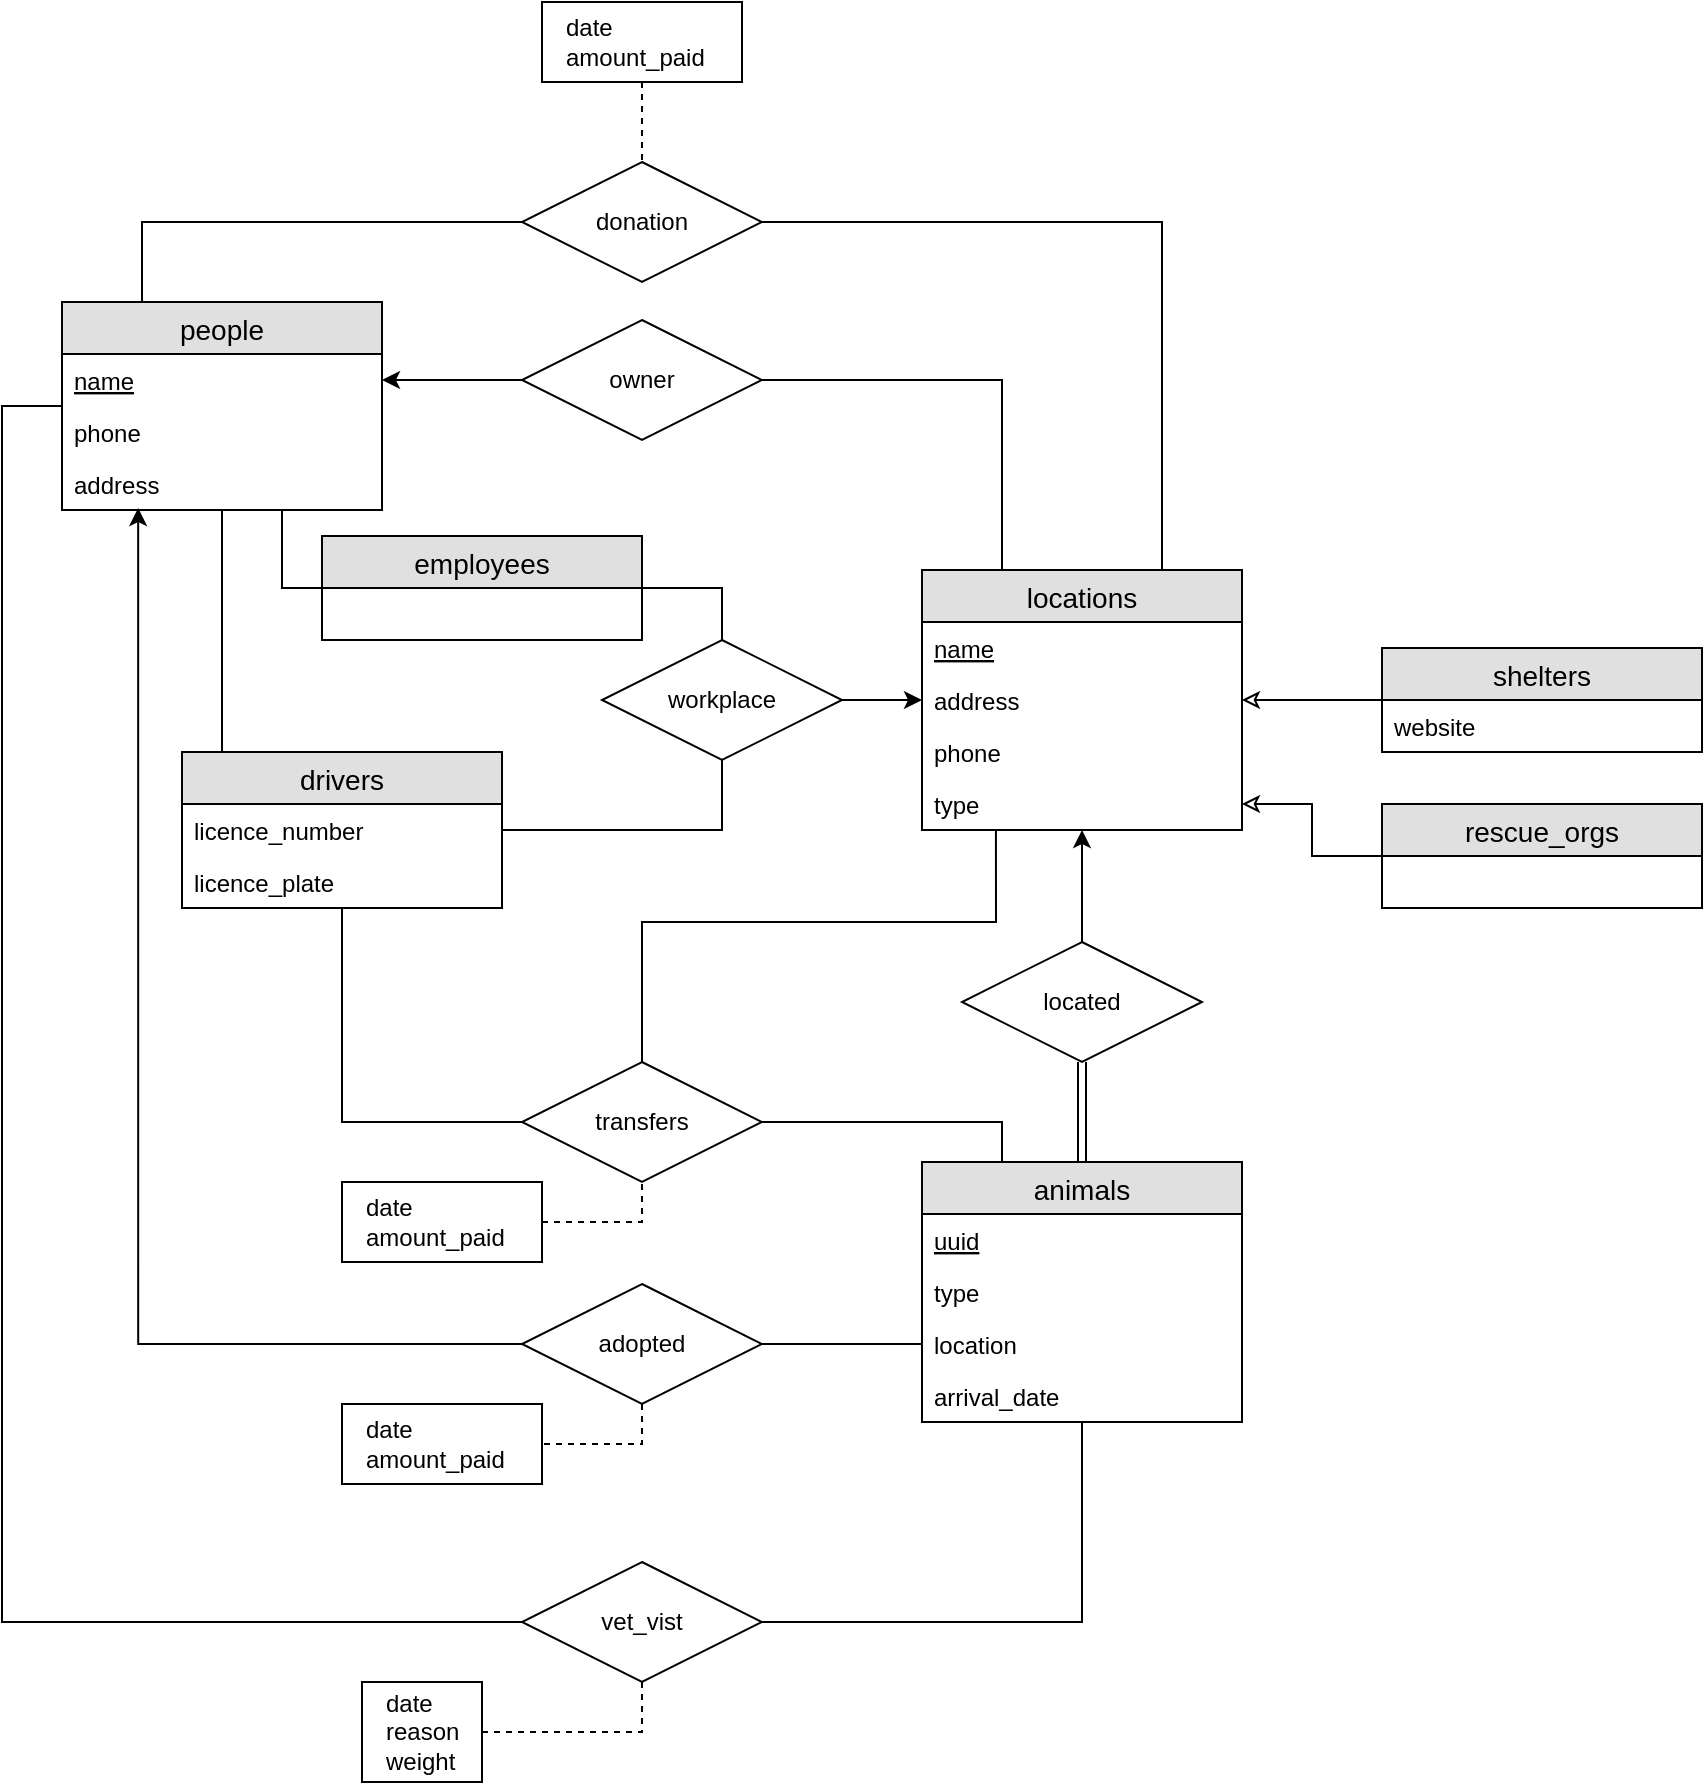 <mxfile version="12.6.1" type="device"><diagram id="OAFx3sbAE7Ak4snolgoj" name="Page-1"><mxGraphModel dx="1186" dy="1826" grid="1" gridSize="10" guides="1" tooltips="1" connect="1" arrows="1" fold="1" page="1" pageScale="1" pageWidth="850" pageHeight="1100" math="0" shadow="0"><root><mxCell id="0"/><mxCell id="1" parent="0"/><mxCell id="qC4_sc9SNqL8syXI_5Cw-118" style="edgeStyle=orthogonalEdgeStyle;rounded=0;orthogonalLoop=1;jettySize=auto;html=1;entryX=0;entryY=0.5;entryDx=0;entryDy=0;startArrow=none;startFill=0;endArrow=none;endFill=0;" edge="1" parent="1" source="qC4_sc9SNqL8syXI_5Cw-1" target="qC4_sc9SNqL8syXI_5Cw-115"><mxGeometry relative="1" as="geometry"><Array as="points"><mxPoint x="20" y="-38"/><mxPoint x="20" y="570"/></Array></mxGeometry></mxCell><mxCell id="qC4_sc9SNqL8syXI_5Cw-1" value="people" style="swimlane;fontStyle=0;childLayout=stackLayout;horizontal=1;startSize=26;fillColor=#e0e0e0;horizontalStack=0;resizeParent=1;resizeParentMax=0;resizeLast=0;collapsible=1;marginBottom=0;swimlaneFillColor=#ffffff;align=center;fontSize=14;" vertex="1" parent="1"><mxGeometry x="50" y="-90" width="160" height="104" as="geometry"/></mxCell><mxCell id="qC4_sc9SNqL8syXI_5Cw-2" value="name" style="text;strokeColor=none;fillColor=none;spacingLeft=4;spacingRight=4;overflow=hidden;rotatable=0;points=[[0,0.5],[1,0.5]];portConstraint=eastwest;fontSize=12;fontStyle=4" vertex="1" parent="qC4_sc9SNqL8syXI_5Cw-1"><mxGeometry y="26" width="160" height="26" as="geometry"/></mxCell><mxCell id="qC4_sc9SNqL8syXI_5Cw-3" value="phone" style="text;strokeColor=none;fillColor=none;spacingLeft=4;spacingRight=4;overflow=hidden;rotatable=0;points=[[0,0.5],[1,0.5]];portConstraint=eastwest;fontSize=12;" vertex="1" parent="qC4_sc9SNqL8syXI_5Cw-1"><mxGeometry y="52" width="160" height="26" as="geometry"/></mxCell><mxCell id="qC4_sc9SNqL8syXI_5Cw-4" value="address" style="text;strokeColor=none;fillColor=none;spacingLeft=4;spacingRight=4;overflow=hidden;rotatable=0;points=[[0,0.5],[1,0.5]];portConstraint=eastwest;fontSize=12;" vertex="1" parent="qC4_sc9SNqL8syXI_5Cw-1"><mxGeometry y="78" width="160" height="26" as="geometry"/></mxCell><mxCell id="qC4_sc9SNqL8syXI_5Cw-70" style="edgeStyle=orthogonalEdgeStyle;rounded=0;orthogonalLoop=1;jettySize=auto;html=1;entryX=0.5;entryY=1;entryDx=0;entryDy=0;startArrow=none;startFill=0;endArrow=none;endFill=0;" edge="1" parent="1" source="qC4_sc9SNqL8syXI_5Cw-5" target="qC4_sc9SNqL8syXI_5Cw-51"><mxGeometry relative="1" as="geometry"/></mxCell><mxCell id="qC4_sc9SNqL8syXI_5Cw-97" style="edgeStyle=orthogonalEdgeStyle;rounded=0;orthogonalLoop=1;jettySize=auto;html=1;startArrow=none;startFill=0;endArrow=none;endFill=0;" edge="1" parent="1" source="qC4_sc9SNqL8syXI_5Cw-5" target="qC4_sc9SNqL8syXI_5Cw-1"><mxGeometry relative="1" as="geometry"><Array as="points"><mxPoint x="130" y="100"/><mxPoint x="130" y="100"/></Array></mxGeometry></mxCell><mxCell id="qC4_sc9SNqL8syXI_5Cw-5" value="drivers" style="swimlane;fontStyle=0;childLayout=stackLayout;horizontal=1;startSize=26;fillColor=#e0e0e0;horizontalStack=0;resizeParent=1;resizeParentMax=0;resizeLast=0;collapsible=1;marginBottom=0;swimlaneFillColor=#ffffff;align=center;fontSize=14;" vertex="1" parent="1"><mxGeometry x="110" y="135" width="160" height="78" as="geometry"/></mxCell><mxCell id="qC4_sc9SNqL8syXI_5Cw-7" value="licence_number" style="text;strokeColor=none;fillColor=none;spacingLeft=4;spacingRight=4;overflow=hidden;rotatable=0;points=[[0,0.5],[1,0.5]];portConstraint=eastwest;fontSize=12;" vertex="1" parent="qC4_sc9SNqL8syXI_5Cw-5"><mxGeometry y="26" width="160" height="26" as="geometry"/></mxCell><mxCell id="qC4_sc9SNqL8syXI_5Cw-8" value="licence_plate" style="text;strokeColor=none;fillColor=none;spacingLeft=4;spacingRight=4;overflow=hidden;rotatable=0;points=[[0,0.5],[1,0.5]];portConstraint=eastwest;fontSize=12;" vertex="1" parent="qC4_sc9SNqL8syXI_5Cw-5"><mxGeometry y="52" width="160" height="26" as="geometry"/></mxCell><mxCell id="qC4_sc9SNqL8syXI_5Cw-9" value="locations" style="swimlane;fontStyle=0;childLayout=stackLayout;horizontal=1;startSize=26;fillColor=#e0e0e0;horizontalStack=0;resizeParent=1;resizeParentMax=0;resizeLast=0;collapsible=1;marginBottom=0;swimlaneFillColor=#ffffff;align=center;fontSize=14;" vertex="1" parent="1"><mxGeometry x="480" y="44" width="160" height="130" as="geometry"/></mxCell><mxCell id="qC4_sc9SNqL8syXI_5Cw-10" value="name" style="text;strokeColor=none;fillColor=none;spacingLeft=4;spacingRight=4;overflow=hidden;rotatable=0;points=[[0,0.5],[1,0.5]];portConstraint=eastwest;fontSize=12;fontStyle=4" vertex="1" parent="qC4_sc9SNqL8syXI_5Cw-9"><mxGeometry y="26" width="160" height="26" as="geometry"/></mxCell><mxCell id="qC4_sc9SNqL8syXI_5Cw-11" value="address" style="text;strokeColor=none;fillColor=none;spacingLeft=4;spacingRight=4;overflow=hidden;rotatable=0;points=[[0,0.5],[1,0.5]];portConstraint=eastwest;fontSize=12;" vertex="1" parent="qC4_sc9SNqL8syXI_5Cw-9"><mxGeometry y="52" width="160" height="26" as="geometry"/></mxCell><mxCell id="qC4_sc9SNqL8syXI_5Cw-12" value="phone" style="text;strokeColor=none;fillColor=none;spacingLeft=4;spacingRight=4;overflow=hidden;rotatable=0;points=[[0,0.5],[1,0.5]];portConstraint=eastwest;fontSize=12;" vertex="1" parent="qC4_sc9SNqL8syXI_5Cw-9"><mxGeometry y="78" width="160" height="26" as="geometry"/></mxCell><mxCell id="qC4_sc9SNqL8syXI_5Cw-18" value="type" style="text;strokeColor=none;fillColor=none;spacingLeft=4;spacingRight=4;overflow=hidden;rotatable=0;points=[[0,0.5],[1,0.5]];portConstraint=eastwest;fontSize=12;" vertex="1" parent="qC4_sc9SNqL8syXI_5Cw-9"><mxGeometry y="104" width="160" height="26" as="geometry"/></mxCell><mxCell id="qC4_sc9SNqL8syXI_5Cw-40" style="edgeStyle=orthogonalEdgeStyle;rounded=0;orthogonalLoop=1;jettySize=auto;html=1;endArrow=classic;endFill=0;" edge="1" parent="1" source="qC4_sc9SNqL8syXI_5Cw-13" target="qC4_sc9SNqL8syXI_5Cw-9"><mxGeometry relative="1" as="geometry"/></mxCell><mxCell id="qC4_sc9SNqL8syXI_5Cw-13" value="shelters" style="swimlane;fontStyle=0;childLayout=stackLayout;horizontal=1;startSize=26;fillColor=#e0e0e0;horizontalStack=0;resizeParent=1;resizeParentMax=0;resizeLast=0;collapsible=1;marginBottom=0;swimlaneFillColor=#ffffff;align=center;fontSize=14;" vertex="1" parent="1"><mxGeometry x="710" y="83" width="160" height="52" as="geometry"/></mxCell><mxCell id="qC4_sc9SNqL8syXI_5Cw-15" value="website" style="text;strokeColor=none;fillColor=none;spacingLeft=4;spacingRight=4;overflow=hidden;rotatable=0;points=[[0,0.5],[1,0.5]];portConstraint=eastwest;fontSize=12;" vertex="1" parent="qC4_sc9SNqL8syXI_5Cw-13"><mxGeometry y="26" width="160" height="26" as="geometry"/></mxCell><mxCell id="qC4_sc9SNqL8syXI_5Cw-72" style="edgeStyle=orthogonalEdgeStyle;rounded=0;orthogonalLoop=1;jettySize=auto;html=1;entryX=1;entryY=0.5;entryDx=0;entryDy=0;startArrow=none;startFill=0;endArrow=classic;endFill=0;" edge="1" parent="1" source="qC4_sc9SNqL8syXI_5Cw-19" target="qC4_sc9SNqL8syXI_5Cw-18"><mxGeometry relative="1" as="geometry"/></mxCell><mxCell id="qC4_sc9SNqL8syXI_5Cw-19" value="rescue_orgs" style="swimlane;fontStyle=0;childLayout=stackLayout;horizontal=1;startSize=26;fillColor=#e0e0e0;horizontalStack=0;resizeParent=1;resizeParentMax=0;resizeLast=0;collapsible=1;marginBottom=0;swimlaneFillColor=#ffffff;align=center;fontSize=14;" vertex="1" parent="1"><mxGeometry x="710" y="161" width="160" height="52" as="geometry"/></mxCell><mxCell id="qC4_sc9SNqL8syXI_5Cw-23" value="animals" style="swimlane;fontStyle=0;childLayout=stackLayout;horizontal=1;startSize=26;fillColor=#e0e0e0;horizontalStack=0;resizeParent=1;resizeParentMax=0;resizeLast=0;collapsible=1;marginBottom=0;swimlaneFillColor=#ffffff;align=center;fontSize=14;" vertex="1" parent="1"><mxGeometry x="480" y="340" width="160" height="130" as="geometry"/></mxCell><mxCell id="qC4_sc9SNqL8syXI_5Cw-24" value="uuid" style="text;strokeColor=none;fillColor=none;spacingLeft=4;spacingRight=4;overflow=hidden;rotatable=0;points=[[0,0.5],[1,0.5]];portConstraint=eastwest;fontSize=12;fontStyle=4" vertex="1" parent="qC4_sc9SNqL8syXI_5Cw-23"><mxGeometry y="26" width="160" height="26" as="geometry"/></mxCell><mxCell id="qC4_sc9SNqL8syXI_5Cw-25" value="type" style="text;strokeColor=none;fillColor=none;spacingLeft=4;spacingRight=4;overflow=hidden;rotatable=0;points=[[0,0.5],[1,0.5]];portConstraint=eastwest;fontSize=12;" vertex="1" parent="qC4_sc9SNqL8syXI_5Cw-23"><mxGeometry y="52" width="160" height="26" as="geometry"/></mxCell><mxCell id="qC4_sc9SNqL8syXI_5Cw-26" value="location" style="text;strokeColor=none;fillColor=none;spacingLeft=4;spacingRight=4;overflow=hidden;rotatable=0;points=[[0,0.5],[1,0.5]];portConstraint=eastwest;fontSize=12;" vertex="1" parent="qC4_sc9SNqL8syXI_5Cw-23"><mxGeometry y="78" width="160" height="26" as="geometry"/></mxCell><mxCell id="qC4_sc9SNqL8syXI_5Cw-36" value="arrival_date" style="text;strokeColor=none;fillColor=none;spacingLeft=4;spacingRight=4;overflow=hidden;rotatable=0;points=[[0,0.5],[1,0.5]];portConstraint=eastwest;fontSize=12;" vertex="1" parent="qC4_sc9SNqL8syXI_5Cw-23"><mxGeometry y="104" width="160" height="26" as="geometry"/></mxCell><mxCell id="qC4_sc9SNqL8syXI_5Cw-106" style="edgeStyle=orthogonalEdgeStyle;rounded=0;orthogonalLoop=1;jettySize=auto;html=1;entryX=0.5;entryY=0;entryDx=0;entryDy=0;startArrow=none;startFill=0;endArrow=none;endFill=0;exitX=1;exitY=0.5;exitDx=0;exitDy=0;" edge="1" parent="1" source="qC4_sc9SNqL8syXI_5Cw-27" target="qC4_sc9SNqL8syXI_5Cw-51"><mxGeometry relative="1" as="geometry"/></mxCell><mxCell id="qC4_sc9SNqL8syXI_5Cw-107" style="edgeStyle=orthogonalEdgeStyle;rounded=0;orthogonalLoop=1;jettySize=auto;html=1;startArrow=none;startFill=0;endArrow=none;endFill=0;" edge="1" parent="1" source="qC4_sc9SNqL8syXI_5Cw-27" target="qC4_sc9SNqL8syXI_5Cw-4"><mxGeometry relative="1" as="geometry"><mxPoint x="160" y="10" as="targetPoint"/><Array as="points"><mxPoint x="160" y="53"/></Array></mxGeometry></mxCell><mxCell id="qC4_sc9SNqL8syXI_5Cw-27" value="employees" style="swimlane;fontStyle=0;childLayout=stackLayout;horizontal=1;startSize=26;fillColor=#e0e0e0;horizontalStack=0;resizeParent=1;resizeParentMax=0;resizeLast=0;collapsible=1;marginBottom=0;swimlaneFillColor=#ffffff;align=center;fontSize=14;" vertex="1" parent="1"><mxGeometry x="180" y="27" width="160" height="52" as="geometry"><mxRectangle x="120" y="199" width="100" height="26" as="alternateBounds"/></mxGeometry></mxCell><mxCell id="qC4_sc9SNqL8syXI_5Cw-64" style="edgeStyle=orthogonalEdgeStyle;rounded=0;orthogonalLoop=1;jettySize=auto;html=1;entryX=1;entryY=0.5;entryDx=0;entryDy=0;startArrow=none;startFill=0;endArrow=classic;endFill=1;" edge="1" parent="1" source="qC4_sc9SNqL8syXI_5Cw-37" target="qC4_sc9SNqL8syXI_5Cw-2"><mxGeometry relative="1" as="geometry"/></mxCell><mxCell id="qC4_sc9SNqL8syXI_5Cw-66" style="edgeStyle=orthogonalEdgeStyle;rounded=0;orthogonalLoop=1;jettySize=auto;html=1;entryX=0.25;entryY=0;entryDx=0;entryDy=0;startArrow=none;startFill=0;endArrow=none;endFill=0;" edge="1" parent="1" source="qC4_sc9SNqL8syXI_5Cw-37" target="qC4_sc9SNqL8syXI_5Cw-9"><mxGeometry relative="1" as="geometry"/></mxCell><mxCell id="qC4_sc9SNqL8syXI_5Cw-37" value="owner" style="shape=rhombus;perimeter=rhombusPerimeter;whiteSpace=wrap;html=1;align=center;" vertex="1" parent="1"><mxGeometry x="280" y="-81" width="120" height="60" as="geometry"/></mxCell><mxCell id="qC4_sc9SNqL8syXI_5Cw-44" style="edgeStyle=orthogonalEdgeStyle;rounded=0;orthogonalLoop=1;jettySize=auto;html=1;endArrow=none;endFill=0;shape=link;" edge="1" parent="1" source="qC4_sc9SNqL8syXI_5Cw-42" target="qC4_sc9SNqL8syXI_5Cw-23"><mxGeometry relative="1" as="geometry"/></mxCell><mxCell id="qC4_sc9SNqL8syXI_5Cw-74" style="edgeStyle=orthogonalEdgeStyle;rounded=0;orthogonalLoop=1;jettySize=auto;html=1;startArrow=none;startFill=0;endArrow=classic;endFill=1;" edge="1" parent="1" source="qC4_sc9SNqL8syXI_5Cw-42" target="qC4_sc9SNqL8syXI_5Cw-9"><mxGeometry relative="1" as="geometry"/></mxCell><mxCell id="qC4_sc9SNqL8syXI_5Cw-42" value="located" style="shape=rhombus;perimeter=rhombusPerimeter;whiteSpace=wrap;html=1;align=center;strokeColor=#000000;" vertex="1" parent="1"><mxGeometry x="500" y="230" width="120" height="60" as="geometry"/></mxCell><mxCell id="qC4_sc9SNqL8syXI_5Cw-69" style="edgeStyle=orthogonalEdgeStyle;rounded=0;orthogonalLoop=1;jettySize=auto;html=1;startArrow=none;startFill=0;endArrow=classic;endFill=1;" edge="1" parent="1" source="qC4_sc9SNqL8syXI_5Cw-51" target="qC4_sc9SNqL8syXI_5Cw-9"><mxGeometry relative="1" as="geometry"/></mxCell><mxCell id="qC4_sc9SNqL8syXI_5Cw-51" value="workplace" style="shape=rhombus;perimeter=rhombusPerimeter;whiteSpace=wrap;html=1;align=center;strokeColor=#000000;" vertex="1" parent="1"><mxGeometry x="320" y="79" width="120" height="60" as="geometry"/></mxCell><mxCell id="qC4_sc9SNqL8syXI_5Cw-59" style="edgeStyle=orthogonalEdgeStyle;rounded=0;orthogonalLoop=1;jettySize=auto;html=1;entryX=0.75;entryY=0;entryDx=0;entryDy=0;startArrow=none;startFill=0;endArrow=none;endFill=0;" edge="1" parent="1" source="qC4_sc9SNqL8syXI_5Cw-57" target="qC4_sc9SNqL8syXI_5Cw-9"><mxGeometry relative="1" as="geometry"/></mxCell><mxCell id="qC4_sc9SNqL8syXI_5Cw-61" style="edgeStyle=orthogonalEdgeStyle;rounded=0;orthogonalLoop=1;jettySize=auto;html=1;entryX=0.25;entryY=0;entryDx=0;entryDy=0;startArrow=none;startFill=0;endArrow=none;endFill=0;" edge="1" parent="1" source="qC4_sc9SNqL8syXI_5Cw-57" target="qC4_sc9SNqL8syXI_5Cw-1"><mxGeometry relative="1" as="geometry"/></mxCell><mxCell id="qC4_sc9SNqL8syXI_5Cw-57" value="donation" style="shape=rhombus;perimeter=rhombusPerimeter;whiteSpace=wrap;html=1;align=center;strokeColor=#000000;" vertex="1" parent="1"><mxGeometry x="280" y="-160" width="120" height="60" as="geometry"/></mxCell><mxCell id="qC4_sc9SNqL8syXI_5Cw-76" style="edgeStyle=orthogonalEdgeStyle;rounded=0;orthogonalLoop=1;jettySize=auto;html=1;entryX=0.231;entryY=1;entryDx=0;entryDy=0;startArrow=none;startFill=0;endArrow=none;endFill=0;entryPerimeter=0;" edge="1" parent="1" source="qC4_sc9SNqL8syXI_5Cw-73" target="qC4_sc9SNqL8syXI_5Cw-18"><mxGeometry relative="1" as="geometry"><Array as="points"><mxPoint x="340" y="220"/><mxPoint x="517" y="220"/></Array></mxGeometry></mxCell><mxCell id="qC4_sc9SNqL8syXI_5Cw-80" style="edgeStyle=orthogonalEdgeStyle;rounded=0;orthogonalLoop=1;jettySize=auto;html=1;startArrow=none;startFill=0;endArrow=none;endFill=0;" edge="1" parent="1" source="qC4_sc9SNqL8syXI_5Cw-73" target="qC4_sc9SNqL8syXI_5Cw-5"><mxGeometry relative="1" as="geometry"/></mxCell><mxCell id="qC4_sc9SNqL8syXI_5Cw-96" style="edgeStyle=orthogonalEdgeStyle;rounded=0;orthogonalLoop=1;jettySize=auto;html=1;entryX=0.25;entryY=0;entryDx=0;entryDy=0;startArrow=none;startFill=0;endArrow=none;endFill=0;" edge="1" parent="1" source="qC4_sc9SNqL8syXI_5Cw-73" target="qC4_sc9SNqL8syXI_5Cw-23"><mxGeometry relative="1" as="geometry"/></mxCell><mxCell id="qC4_sc9SNqL8syXI_5Cw-73" value="transfers" style="shape=rhombus;perimeter=rhombusPerimeter;whiteSpace=wrap;html=1;align=center;strokeColor=#000000;" vertex="1" parent="1"><mxGeometry x="280" y="290" width="120" height="60" as="geometry"/></mxCell><mxCell id="qC4_sc9SNqL8syXI_5Cw-95" style="edgeStyle=orthogonalEdgeStyle;rounded=0;orthogonalLoop=1;jettySize=auto;html=1;dashed=1;startArrow=none;startFill=0;endArrow=none;endFill=0;entryX=0.5;entryY=1;entryDx=0;entryDy=0;" edge="1" parent="1" source="qC4_sc9SNqL8syXI_5Cw-90" target="qC4_sc9SNqL8syXI_5Cw-73"><mxGeometry relative="1" as="geometry"><mxPoint x="310" y="330" as="targetPoint"/><Array as="points"><mxPoint x="340" y="370"/></Array></mxGeometry></mxCell><mxCell id="qC4_sc9SNqL8syXI_5Cw-90" value="date&lt;br&gt;amount_paid" style="whiteSpace=wrap;html=1;align=left;strokeColor=#000000;spacingLeft=10;" vertex="1" parent="1"><mxGeometry x="190" y="350" width="100" height="40" as="geometry"/></mxCell><mxCell id="qC4_sc9SNqL8syXI_5Cw-94" style="edgeStyle=orthogonalEdgeStyle;rounded=0;orthogonalLoop=1;jettySize=auto;html=1;entryX=0.5;entryY=0;entryDx=0;entryDy=0;dashed=1;startArrow=none;startFill=0;endArrow=none;endFill=0;" edge="1" parent="1" source="qC4_sc9SNqL8syXI_5Cw-93" target="qC4_sc9SNqL8syXI_5Cw-57"><mxGeometry relative="1" as="geometry"/></mxCell><mxCell id="qC4_sc9SNqL8syXI_5Cw-93" value="&lt;span&gt;date&lt;/span&gt;&lt;br&gt;&lt;div&gt;&lt;span&gt;amount_paid&lt;/span&gt;&lt;/div&gt;" style="whiteSpace=wrap;html=1;align=left;strokeColor=#000000;spacingLeft=10;" vertex="1" parent="1"><mxGeometry x="290" y="-240" width="100" height="40" as="geometry"/></mxCell><mxCell id="qC4_sc9SNqL8syXI_5Cw-100" style="edgeStyle=orthogonalEdgeStyle;rounded=0;orthogonalLoop=1;jettySize=auto;html=1;startArrow=none;startFill=0;endArrow=none;endFill=0;entryX=0;entryY=0.5;entryDx=0;entryDy=0;" edge="1" parent="1" source="qC4_sc9SNqL8syXI_5Cw-99" target="qC4_sc9SNqL8syXI_5Cw-26"><mxGeometry relative="1" as="geometry"/></mxCell><mxCell id="qC4_sc9SNqL8syXI_5Cw-101" style="edgeStyle=orthogonalEdgeStyle;rounded=0;orthogonalLoop=1;jettySize=auto;html=1;entryX=0.238;entryY=0.962;entryDx=0;entryDy=0;entryPerimeter=0;startArrow=none;startFill=0;endArrow=classic;endFill=1;" edge="1" parent="1" source="qC4_sc9SNqL8syXI_5Cw-99" target="qC4_sc9SNqL8syXI_5Cw-4"><mxGeometry relative="1" as="geometry"><Array as="points"><mxPoint x="88" y="431"/></Array></mxGeometry></mxCell><mxCell id="qC4_sc9SNqL8syXI_5Cw-104" style="edgeStyle=orthogonalEdgeStyle;rounded=0;orthogonalLoop=1;jettySize=auto;html=1;entryX=0.5;entryY=0;entryDx=0;entryDy=0;startArrow=none;startFill=0;endArrow=none;endFill=0;dashed=1;" edge="1" parent="1" source="qC4_sc9SNqL8syXI_5Cw-99" target="qC4_sc9SNqL8syXI_5Cw-103"><mxGeometry relative="1" as="geometry"><Array as="points"><mxPoint x="340" y="481"/><mxPoint x="240" y="481"/></Array></mxGeometry></mxCell><mxCell id="qC4_sc9SNqL8syXI_5Cw-99" value="adopted" style="shape=rhombus;perimeter=rhombusPerimeter;whiteSpace=wrap;html=1;align=center;strokeColor=#000000;" vertex="1" parent="1"><mxGeometry x="280" y="401" width="120" height="60" as="geometry"/></mxCell><mxCell id="qC4_sc9SNqL8syXI_5Cw-103" value="date&lt;br&gt;amount_paid" style="whiteSpace=wrap;html=1;align=left;strokeColor=#000000;spacingLeft=10;" vertex="1" parent="1"><mxGeometry x="190" y="461" width="100" height="40" as="geometry"/></mxCell><mxCell id="qC4_sc9SNqL8syXI_5Cw-119" style="edgeStyle=orthogonalEdgeStyle;rounded=0;orthogonalLoop=1;jettySize=auto;html=1;entryX=0.5;entryY=1;entryDx=0;entryDy=0;startArrow=none;startFill=0;endArrow=none;endFill=0;dashed=1;" edge="1" parent="1" source="qC4_sc9SNqL8syXI_5Cw-111" target="qC4_sc9SNqL8syXI_5Cw-115"><mxGeometry relative="1" as="geometry"/></mxCell><mxCell id="qC4_sc9SNqL8syXI_5Cw-111" value="date&lt;br&gt;reason&lt;br&gt;weight" style="whiteSpace=wrap;html=1;align=left;strokeColor=#000000;spacingLeft=10;" vertex="1" parent="1"><mxGeometry x="200" y="600" width="60" height="50" as="geometry"/></mxCell><mxCell id="qC4_sc9SNqL8syXI_5Cw-116" style="edgeStyle=orthogonalEdgeStyle;rounded=0;orthogonalLoop=1;jettySize=auto;html=1;startArrow=none;startFill=0;endArrow=none;endFill=0;" edge="1" parent="1" source="qC4_sc9SNqL8syXI_5Cw-115" target="qC4_sc9SNqL8syXI_5Cw-23"><mxGeometry relative="1" as="geometry"/></mxCell><mxCell id="qC4_sc9SNqL8syXI_5Cw-115" value="vet_vist" style="shape=rhombus;perimeter=rhombusPerimeter;whiteSpace=wrap;html=1;align=center;strokeColor=#000000;" vertex="1" parent="1"><mxGeometry x="280" y="540" width="120" height="60" as="geometry"/></mxCell></root></mxGraphModel></diagram></mxfile>